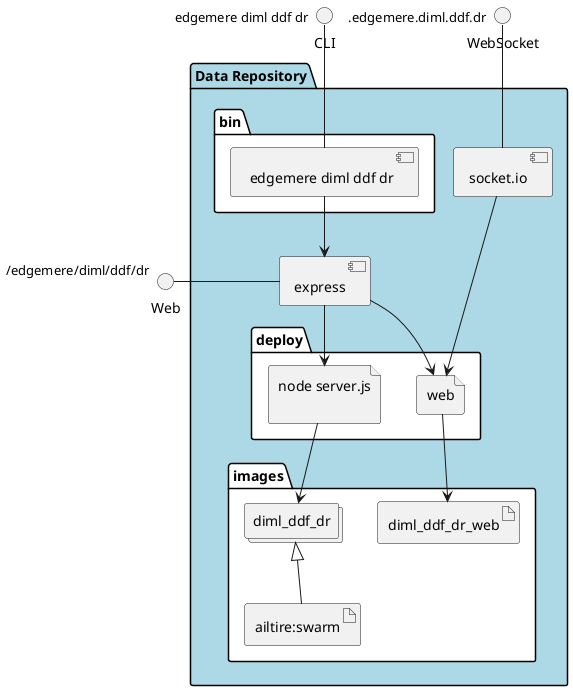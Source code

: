 @startuml
  interface CLI
  interface Web
  interface WebSocket
package "Data Repository" #lightblue {
  component express as REST
  component socket.io as socket
  folder bin #ffffff {
    component " edgemere diml ddf dr" as binName
  }
  binName --> REST

  folder deploy #ffffff {
      file "node server.js\n" as diml_ddf_dr_container
      REST --> diml_ddf_dr_container

  
    file "web" as web_container
    REST --> web_container
    socket ---> web_container
  
  }
  folder images #ffffff {
    collections "diml_ddf_dr" as diml_ddf_drimage
    artifact "ailtire:swarm" as ailtireswarm
    diml_ddf_drimage <|-- ailtireswarm
    diml_ddf_dr_container --> diml_ddf_drimage

  
      artifact "diml_ddf_dr_web" as diml_ddf_dr_web
      web_container --> diml_ddf_dr_web
    
  }
}
CLI " edgemere diml ddf dr" -- binName
Web "/edgemere/diml/ddf/dr" - REST
WebSocket ".edgemere.diml.ddf.dr" -- socket

@enduml
